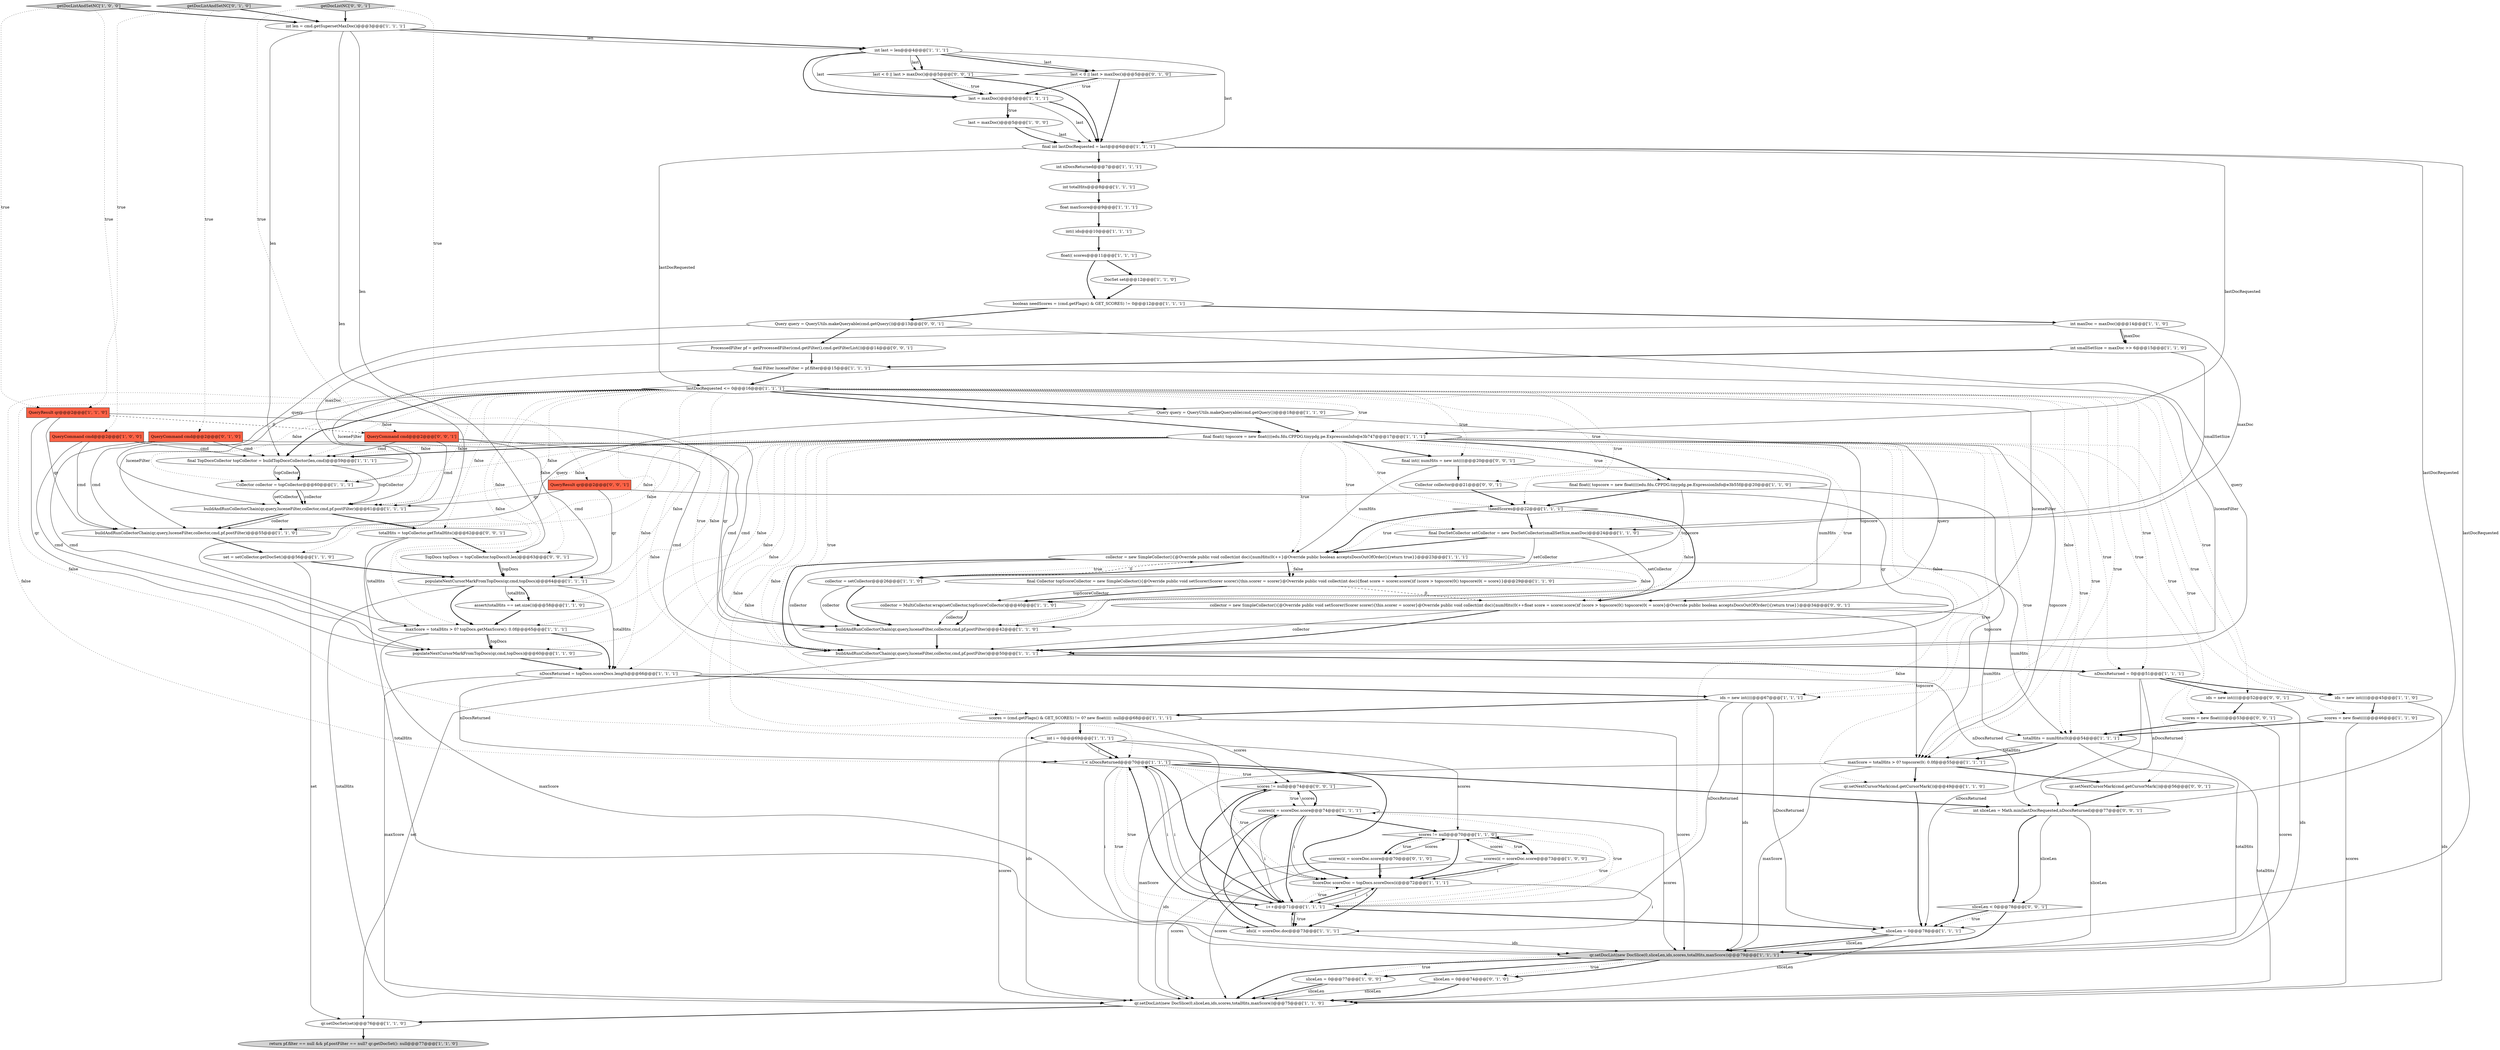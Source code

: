 digraph {
43 [style = filled, label = "ids = new int((((@@@45@@@['1', '1', '0']", fillcolor = white, shape = ellipse image = "AAA0AAABBB1BBB"];
74 [style = filled, label = "ProcessedFilter pf = getProcessedFilter(cmd.getFilter(),cmd.getFilterList())@@@14@@@['0', '0', '1']", fillcolor = white, shape = ellipse image = "AAA0AAABBB3BBB"];
66 [style = filled, label = "sliceLen = 0@@@74@@@['0', '1', '0']", fillcolor = white, shape = ellipse image = "AAA0AAABBB2BBB"];
35 [style = filled, label = "float maxScore@@@9@@@['1', '1', '1']", fillcolor = white, shape = ellipse image = "AAA0AAABBB1BBB"];
37 [style = filled, label = "DocSet set@@@12@@@['1', '1', '0']", fillcolor = white, shape = ellipse image = "AAA0AAABBB1BBB"];
5 [style = filled, label = "ids = new int((((@@@67@@@['1', '1', '1']", fillcolor = white, shape = ellipse image = "AAA0AAABBB1BBB"];
83 [style = filled, label = "totalHits = topCollector.getTotalHits()@@@62@@@['0', '0', '1']", fillcolor = white, shape = ellipse image = "AAA0AAABBB3BBB"];
11 [style = filled, label = "totalHits = numHits(0(@@@54@@@['1', '1', '1']", fillcolor = white, shape = ellipse image = "AAA0AAABBB1BBB"];
24 [style = filled, label = "final DocSetCollector setCollector = new DocSetCollector(smallSetSize,maxDoc)@@@24@@@['1', '1', '0']", fillcolor = white, shape = ellipse image = "AAA0AAABBB1BBB"];
67 [style = filled, label = "QueryResult qr@@@2@@@['0', '0', '1']", fillcolor = tomato, shape = box image = "AAA0AAABBB3BBB"];
8 [style = filled, label = "final Collector topScoreCollector = new SimpleCollector(){@Override public void setScorer(Scorer scorer){this.scorer = scorer}@Override public void collect(int doc){float score = scorer.score()if (score > topscore(0() topscore(0( = score}}@@@29@@@['1', '1', '0']", fillcolor = white, shape = ellipse image = "AAA0AAABBB1BBB"];
58 [style = filled, label = "maxScore = totalHits > 0? topscore(0(: 0.0f@@@55@@@['1', '1', '1']", fillcolor = white, shape = ellipse image = "AAA0AAABBB1BBB"];
1 [style = filled, label = "getDocListAndSetNC['1', '0', '0']", fillcolor = lightgray, shape = diamond image = "AAA0AAABBB1BBB"];
45 [style = filled, label = "qr.setDocSet(set)@@@76@@@['1', '1', '0']", fillcolor = white, shape = ellipse image = "AAA0AAABBB1BBB"];
77 [style = filled, label = "qr.setNextCursorMark(cmd.getCursorMark())@@@56@@@['0', '0', '1']", fillcolor = white, shape = ellipse image = "AAA0AAABBB3BBB"];
52 [style = filled, label = "QueryResult qr@@@2@@@['1', '1', '0']", fillcolor = tomato, shape = box image = "AAA0AAABBB1BBB"];
42 [style = filled, label = "int maxDoc = maxDoc()@@@14@@@['1', '1', '0']", fillcolor = white, shape = ellipse image = "AAA0AAABBB1BBB"];
25 [style = filled, label = "lastDocRequested <= 0@@@16@@@['1', '1', '1']", fillcolor = white, shape = diamond image = "AAA0AAABBB1BBB"];
65 [style = filled, label = "scores(i( = scoreDoc.score@@@70@@@['0', '1', '0']", fillcolor = white, shape = ellipse image = "AAA0AAABBB2BBB"];
75 [style = filled, label = "Query query = QueryUtils.makeQueryable(cmd.getQuery())@@@13@@@['0', '0', '1']", fillcolor = white, shape = ellipse image = "AAA0AAABBB3BBB"];
76 [style = filled, label = "collector = new SimpleCollector(){@Override public void setScorer(Scorer scorer){this.scorer = scorer}@Override public void collect(int doc){numHits(0(++float score = scorer.score()if (score > topscore(0() topscore(0( = score}@Override public boolean acceptsDocsOutOfOrder(){return true}}@@@34@@@['0', '0', '1']", fillcolor = white, shape = ellipse image = "AAA0AAABBB3BBB"];
60 [style = filled, label = "populateNextCursorMarkFromTopDocs(qr,cmd,topDocs)@@@64@@@['1', '1', '1']", fillcolor = white, shape = ellipse image = "AAA0AAABBB1BBB"];
55 [style = filled, label = "float(( scores@@@11@@@['1', '1', '1']", fillcolor = white, shape = ellipse image = "AAA0AAABBB1BBB"];
28 [style = filled, label = "int i = 0@@@69@@@['1', '1', '1']", fillcolor = white, shape = ellipse image = "AAA0AAABBB1BBB"];
6 [style = filled, label = "nDocsReturned = 0@@@51@@@['1', '1', '1']", fillcolor = white, shape = ellipse image = "AAA0AAABBB1BBB"];
9 [style = filled, label = "int nDocsReturned@@@7@@@['1', '1', '1']", fillcolor = white, shape = ellipse image = "AAA0AAABBB1BBB"];
4 [style = filled, label = "Collector collector = topCollector@@@60@@@['1', '1', '1']", fillcolor = white, shape = ellipse image = "AAA0AAABBB1BBB"];
18 [style = filled, label = "int totalHits@@@8@@@['1', '1', '1']", fillcolor = white, shape = ellipse image = "AAA0AAABBB1BBB"];
26 [style = filled, label = "QueryCommand cmd@@@2@@@['1', '0', '0']", fillcolor = tomato, shape = box image = "AAA0AAABBB1BBB"];
32 [style = filled, label = "qr.setDocList(new DocSlice(0,sliceLen,ids,scores,totalHits,maxScore))@@@79@@@['1', '1', '1']", fillcolor = lightgray, shape = ellipse image = "AAA0AAABBB1BBB"];
54 [style = filled, label = "maxScore = totalHits > 0? topDocs.getMaxScore(): 0.0f@@@65@@@['1', '1', '1']", fillcolor = white, shape = ellipse image = "AAA0AAABBB1BBB"];
72 [style = filled, label = "sliceLen < 0@@@78@@@['0', '0', '1']", fillcolor = white, shape = diamond image = "AAA0AAABBB3BBB"];
33 [style = filled, label = "!needScores@@@22@@@['1', '1', '1']", fillcolor = white, shape = diamond image = "AAA0AAABBB1BBB"];
29 [style = filled, label = "int(( ids@@@10@@@['1', '1', '1']", fillcolor = white, shape = ellipse image = "AAA0AAABBB1BBB"];
31 [style = filled, label = "final Filter luceneFilter = pf.filter@@@15@@@['1', '1', '1']", fillcolor = white, shape = ellipse image = "AAA0AAABBB1BBB"];
7 [style = filled, label = "int smallSetSize = maxDoc >> 6@@@15@@@['1', '1', '0']", fillcolor = white, shape = ellipse image = "AAA0AAABBB1BBB"];
36 [style = filled, label = "assert(totalHits == set.size())@@@58@@@['1', '1', '0']", fillcolor = white, shape = ellipse image = "AAA0AAABBB1BBB"];
34 [style = filled, label = "buildAndRunCollectorChain(qr,query,luceneFilter,collector,cmd,pf.postFilter)@@@42@@@['1', '1', '0']", fillcolor = white, shape = ellipse image = "AAA0AAABBB1BBB"];
50 [style = filled, label = "final int lastDocRequested = last@@@6@@@['1', '1', '1']", fillcolor = white, shape = ellipse image = "AAA0AAABBB1BBB"];
59 [style = filled, label = "scores(i( = scoreDoc.score@@@74@@@['1', '1', '1']", fillcolor = white, shape = ellipse image = "AAA0AAABBB1BBB"];
12 [style = filled, label = "scores(i( = scoreDoc.score@@@73@@@['1', '0', '0']", fillcolor = white, shape = ellipse image = "AAA0AAABBB1BBB"];
14 [style = filled, label = "last = maxDoc()@@@5@@@['1', '0', '0']", fillcolor = white, shape = ellipse image = "AAA0AAABBB1BBB"];
15 [style = filled, label = "final float(( topscore = new float((((edu.fdu.CPPDG.tinypdg.pe.ExpressionInfo@e3b747@@@17@@@['1', '1', '1']", fillcolor = white, shape = ellipse image = "AAA0AAABBB1BBB"];
39 [style = filled, label = "i < nDocsReturned@@@70@@@['1', '1', '1']", fillcolor = white, shape = diamond image = "AAA0AAABBB1BBB"];
19 [style = filled, label = "scores != null@@@70@@@['1', '1', '0']", fillcolor = white, shape = diamond image = "AAA0AAABBB1BBB"];
38 [style = filled, label = "buildAndRunCollectorChain(qr,query,luceneFilter,collector,cmd,pf.postFilter)@@@55@@@['1', '1', '0']", fillcolor = white, shape = ellipse image = "AAA0AAABBB1BBB"];
44 [style = filled, label = "int last = len@@@4@@@['1', '1', '1']", fillcolor = white, shape = ellipse image = "AAA0AAABBB1BBB"];
51 [style = filled, label = "last = maxDoc()@@@5@@@['1', '1', '1']", fillcolor = white, shape = ellipse image = "AAA0AAABBB1BBB"];
53 [style = filled, label = "nDocsReturned = topDocs.scoreDocs.length@@@66@@@['1', '1', '1']", fillcolor = white, shape = ellipse image = "AAA0AAABBB1BBB"];
20 [style = filled, label = "collector = MultiCollector.wrap(setCollector,topScoreCollector)@@@40@@@['1', '1', '0']", fillcolor = white, shape = ellipse image = "AAA0AAABBB1BBB"];
40 [style = filled, label = "scores = new float((((@@@46@@@['1', '1', '0']", fillcolor = white, shape = ellipse image = "AAA0AAABBB1BBB"];
64 [style = filled, label = "getDocListAndSetNC['0', '1', '0']", fillcolor = lightgray, shape = diamond image = "AAA0AAABBB2BBB"];
78 [style = filled, label = "scores = new float((((@@@53@@@['0', '0', '1']", fillcolor = white, shape = ellipse image = "AAA0AAABBB3BBB"];
17 [style = filled, label = "sliceLen = 0@@@78@@@['1', '1', '1']", fillcolor = white, shape = ellipse image = "AAA0AAABBB1BBB"];
48 [style = filled, label = "buildAndRunCollectorChain(qr,query,luceneFilter,collector,cmd,pf.postFilter)@@@61@@@['1', '1', '1']", fillcolor = white, shape = ellipse image = "AAA0AAABBB1BBB"];
71 [style = filled, label = "QueryCommand cmd@@@2@@@['0', '0', '1']", fillcolor = tomato, shape = box image = "AAA0AAABBB3BBB"];
79 [style = filled, label = "scores != null@@@74@@@['0', '0', '1']", fillcolor = white, shape = diamond image = "AAA0AAABBB3BBB"];
82 [style = filled, label = "int sliceLen = Math.min(lastDocRequested,nDocsReturned)@@@77@@@['0', '0', '1']", fillcolor = white, shape = ellipse image = "AAA0AAABBB3BBB"];
63 [style = filled, label = "last < 0 || last > maxDoc()@@@5@@@['0', '1', '0']", fillcolor = white, shape = diamond image = "AAA0AAABBB2BBB"];
10 [style = filled, label = "qr.setNextCursorMark(cmd.getCursorMark())@@@49@@@['1', '1', '0']", fillcolor = white, shape = ellipse image = "AAA0AAABBB1BBB"];
0 [style = filled, label = "scores = (cmd.getFlags() & GET_SCORES) != 0? new float((((: null@@@68@@@['1', '1', '1']", fillcolor = white, shape = ellipse image = "AAA0AAABBB1BBB"];
73 [style = filled, label = "last < 0 || last > maxDoc()@@@5@@@['0', '0', '1']", fillcolor = white, shape = diamond image = "AAA0AAABBB3BBB"];
22 [style = filled, label = "populateNextCursorMarkFromTopDocs(qr,cmd,topDocs)@@@60@@@['1', '1', '0']", fillcolor = white, shape = ellipse image = "AAA0AAABBB1BBB"];
80 [style = filled, label = "ids = new int((((@@@52@@@['0', '0', '1']", fillcolor = white, shape = ellipse image = "AAA0AAABBB3BBB"];
27 [style = filled, label = "final float(( topscore = new float((((edu.fdu.CPPDG.tinypdg.pe.ExpressionInfo@e3b55f@@@20@@@['1', '1', '0']", fillcolor = white, shape = ellipse image = "AAA0AAABBB1BBB"];
70 [style = filled, label = "final int(( numHits = new int((((@@@20@@@['0', '0', '1']", fillcolor = white, shape = ellipse image = "AAA0AAABBB3BBB"];
23 [style = filled, label = "qr.setDocList(new DocSlice(0,sliceLen,ids,scores,totalHits,maxScore))@@@75@@@['1', '1', '0']", fillcolor = white, shape = ellipse image = "AAA0AAABBB1BBB"];
41 [style = filled, label = "return pf.filter == null && pf.postFilter == null? qr.getDocSet(): null@@@77@@@['1', '1', '0']", fillcolor = lightgray, shape = ellipse image = "AAA0AAABBB1BBB"];
16 [style = filled, label = "i++@@@71@@@['1', '1', '1']", fillcolor = white, shape = ellipse image = "AAA0AAABBB1BBB"];
49 [style = filled, label = "Query query = QueryUtils.makeQueryable(cmd.getQuery())@@@18@@@['1', '1', '0']", fillcolor = white, shape = ellipse image = "AAA0AAABBB1BBB"];
3 [style = filled, label = "sliceLen = 0@@@77@@@['1', '0', '0']", fillcolor = white, shape = ellipse image = "AAA0AAABBB1BBB"];
68 [style = filled, label = "getDocListNC['0', '0', '1']", fillcolor = lightgray, shape = diamond image = "AAA0AAABBB3BBB"];
13 [style = filled, label = "boolean needScores = (cmd.getFlags() & GET_SCORES) != 0@@@12@@@['1', '1', '1']", fillcolor = white, shape = ellipse image = "AAA0AAABBB1BBB"];
81 [style = filled, label = "TopDocs topDocs = topCollector.topDocs(0,len)@@@63@@@['0', '0', '1']", fillcolor = white, shape = ellipse image = "AAA0AAABBB3BBB"];
2 [style = filled, label = "set = setCollector.getDocSet()@@@56@@@['1', '1', '0']", fillcolor = white, shape = ellipse image = "AAA0AAABBB1BBB"];
21 [style = filled, label = "int len = cmd.getSupersetMaxDoc()@@@3@@@['1', '1', '1']", fillcolor = white, shape = ellipse image = "AAA0AAABBB1BBB"];
69 [style = filled, label = "Collector collector@@@21@@@['0', '0', '1']", fillcolor = white, shape = ellipse image = "AAA0AAABBB3BBB"];
30 [style = filled, label = "collector = new SimpleCollector(){@Override public void collect(int doc){numHits(0(++}@Override public boolean acceptsDocsOutOfOrder(){return true}}@@@23@@@['1', '1', '1']", fillcolor = white, shape = ellipse image = "AAA0AAABBB1BBB"];
57 [style = filled, label = "final TopDocsCollector topCollector = buildTopDocsCollector(len,cmd)@@@59@@@['1', '1', '1']", fillcolor = white, shape = ellipse image = "AAA0AAABBB1BBB"];
56 [style = filled, label = "buildAndRunCollectorChain(qr,query,luceneFilter,collector,cmd,pf.postFilter)@@@50@@@['1', '1', '1']", fillcolor = white, shape = ellipse image = "AAA0AAABBB1BBB"];
62 [style = filled, label = "QueryCommand cmd@@@2@@@['0', '1', '0']", fillcolor = tomato, shape = box image = "AAA0AAABBB2BBB"];
47 [style = filled, label = "collector = setCollector@@@26@@@['1', '1', '0']", fillcolor = white, shape = ellipse image = "AAA0AAABBB1BBB"];
61 [style = filled, label = "ids(i( = scoreDoc.doc@@@73@@@['1', '1', '1']", fillcolor = white, shape = ellipse image = "AAA0AAABBB1BBB"];
46 [style = filled, label = "ScoreDoc scoreDoc = topDocs.scoreDocs(i(@@@72@@@['1', '1', '1']", fillcolor = white, shape = ellipse image = "AAA0AAABBB1BBB"];
50->17 [style = solid, label="lastDocRequested"];
13->42 [style = bold, label=""];
61->32 [style = solid, label="ids"];
49->15 [style = bold, label=""];
32->23 [style = bold, label=""];
8->76 [style = dashed, label="0"];
25->60 [style = dotted, label="false"];
42->4 [style = solid, label="maxDoc"];
25->69 [style = dotted, label="true"];
5->32 [style = solid, label="ids"];
63->50 [style = bold, label=""];
25->11 [style = dotted, label="true"];
20->34 [style = solid, label="collector"];
50->9 [style = bold, label=""];
71->56 [style = solid, label="cmd"];
46->16 [style = solid, label="i"];
82->72 [style = solid, label="sliceLen"];
6->43 [style = bold, label=""];
26->38 [style = solid, label="cmd"];
58->77 [style = bold, label=""];
1->52 [style = dotted, label="true"];
81->60 [style = bold, label=""];
63->51 [style = dotted, label="true"];
25->80 [style = dotted, label="true"];
12->19 [style = solid, label="scores"];
53->5 [style = bold, label=""];
16->61 [style = bold, label=""];
75->48 [style = solid, label="query"];
71->57 [style = solid, label="cmd"];
44->63 [style = bold, label=""];
45->41 [style = bold, label=""];
15->0 [style = dotted, label="false"];
15->48 [style = dotted, label="false"];
25->54 [style = dotted, label="false"];
71->48 [style = solid, label="cmd"];
16->46 [style = solid, label="i"];
53->82 [style = solid, label="nDocsReturned"];
57->4 [style = solid, label="topCollector"];
15->36 [style = dotted, label="false"];
58->23 [style = solid, label="maxScore"];
52->38 [style = solid, label="qr"];
28->46 [style = solid, label="i"];
3->23 [style = bold, label=""];
31->48 [style = solid, label="luceneFilter"];
25->38 [style = solid, label="luceneFilter"];
15->76 [style = solid, label="topscore"];
11->58 [style = solid, label="totalHits"];
65->19 [style = solid, label="scores"];
39->16 [style = solid, label="i"];
25->49 [style = bold, label=""];
6->80 [style = bold, label=""];
15->58 [style = dotted, label="true"];
83->54 [style = solid, label="totalHits"];
28->39 [style = bold, label=""];
76->56 [style = solid, label="collector"];
12->46 [style = bold, label=""];
13->75 [style = bold, label=""];
25->53 [style = dotted, label="false"];
55->37 [style = bold, label=""];
44->63 [style = solid, label="last"];
16->39 [style = solid, label="i"];
25->57 [style = bold, label=""];
47->34 [style = solid, label="collector"];
19->46 [style = bold, label=""];
33->24 [style = bold, label=""];
47->34 [style = bold, label=""];
72->32 [style = bold, label=""];
30->20 [style = dotted, label="false"];
21->44 [style = bold, label=""];
8->20 [style = bold, label=""];
34->56 [style = bold, label=""];
78->11 [style = bold, label=""];
15->40 [style = dotted, label="true"];
40->11 [style = bold, label=""];
25->28 [style = dotted, label="false"];
25->5 [style = dotted, label="false"];
36->54 [style = bold, label=""];
15->33 [style = dotted, label="true"];
28->39 [style = solid, label="i"];
58->10 [style = bold, label=""];
73->51 [style = dotted, label="true"];
16->39 [style = bold, label=""];
15->28 [style = dotted, label="false"];
74->31 [style = bold, label=""];
27->33 [style = bold, label=""];
83->32 [style = solid, label="totalHits"];
56->45 [style = solid, label="set"];
39->61 [style = solid, label="i"];
15->57 [style = dotted, label="false"];
15->2 [style = dotted, label="false"];
12->23 [style = solid, label="scores"];
10->17 [style = bold, label=""];
59->19 [style = bold, label=""];
67->60 [style = solid, label="qr"];
51->50 [style = solid, label="last"];
80->32 [style = solid, label="ids"];
39->16 [style = bold, label=""];
42->7 [style = bold, label=""];
69->33 [style = bold, label=""];
75->56 [style = solid, label="query"];
11->23 [style = solid, label="totalHits"];
59->16 [style = solid, label="i"];
59->32 [style = solid, label="scores"];
27->8 [style = solid, label="topscore"];
24->20 [style = solid, label="setCollector"];
60->36 [style = solid, label="totalHits"];
50->25 [style = solid, label="lastDocRequested"];
7->24 [style = solid, label="smallSetSize"];
15->6 [style = dotted, label="true"];
25->78 [style = dotted, label="true"];
54->32 [style = solid, label="maxScore"];
8->20 [style = solid, label="topScoreCollector"];
15->10 [style = dotted, label="true"];
51->50 [style = bold, label=""];
37->13 [style = bold, label=""];
46->61 [style = solid, label="i"];
46->16 [style = bold, label=""];
33->30 [style = dotted, label="true"];
17->32 [style = bold, label=""];
75->74 [style = bold, label=""];
66->23 [style = bold, label=""];
73->51 [style = bold, label=""];
52->34 [style = solid, label="qr"];
61->16 [style = solid, label="i"];
72->17 [style = dotted, label="true"];
15->57 [style = bold, label=""];
53->39 [style = solid, label="nDocsReturned"];
2->45 [style = solid, label="set"];
62->34 [style = solid, label="cmd"];
66->23 [style = solid, label="sliceLen"];
71->60 [style = solid, label="cmd"];
25->33 [style = dotted, label="true"];
21->44 [style = solid, label="len"];
61->59 [style = bold, label=""];
1->26 [style = dotted, label="true"];
59->16 [style = bold, label=""];
76->56 [style = bold, label=""];
25->0 [style = dotted, label="false"];
52->71 [style = dashed, label="0"];
63->51 [style = bold, label=""];
48->38 [style = bold, label=""];
16->61 [style = dotted, label="true"];
11->32 [style = solid, label="totalHits"];
30->56 [style = bold, label=""];
44->51 [style = bold, label=""];
39->79 [style = dotted, label="true"];
39->46 [style = dotted, label="true"];
31->25 [style = bold, label=""];
25->15 [style = bold, label=""];
17->23 [style = solid, label="sliceLen"];
29->55 [style = bold, label=""];
59->46 [style = solid, label="i"];
51->14 [style = dotted, label="true"];
51->14 [style = bold, label=""];
16->19 [style = dotted, label="true"];
28->23 [style = solid, label="scores"];
5->17 [style = solid, label="nDocsReturned"];
30->47 [style = bold, label=""];
24->47 [style = solid, label="setCollector"];
30->8 [style = dotted, label="false"];
44->51 [style = solid, label="last"];
81->60 [style = solid, label="topDocs"];
19->65 [style = bold, label=""];
15->27 [style = dotted, label="true"];
15->53 [style = dotted, label="false"];
25->81 [style = dotted, label="false"];
23->45 [style = bold, label=""];
44->73 [style = solid, label="last"];
49->34 [style = solid, label="query"];
15->58 [style = solid, label="topscore"];
15->70 [style = bold, label=""];
15->34 [style = dotted, label="true"];
53->23 [style = solid, label="maxScore"];
60->54 [style = bold, label=""];
52->22 [style = solid, label="qr"];
70->30 [style = solid, label="numHits"];
56->6 [style = bold, label=""];
79->59 [style = bold, label=""];
15->43 [style = dotted, label="true"];
25->39 [style = dotted, label="false"];
59->23 [style = solid, label="ids"];
6->82 [style = solid, label="nDocsReturned"];
19->65 [style = dotted, label="true"];
32->3 [style = dotted, label="true"];
54->22 [style = bold, label=""];
32->66 [style = dotted, label="true"];
33->76 [style = dotted, label="false"];
15->16 [style = dotted, label="false"];
59->79 [style = solid, label="scores"];
72->17 [style = bold, label=""];
64->62 [style = dotted, label="true"];
79->59 [style = dotted, label="true"];
42->7 [style = solid, label="maxDoc"];
21->54 [style = solid, label="len"];
12->46 [style = solid, label="i"];
25->34 [style = solid, label="luceneFilter"];
27->58 [style = solid, label="topscore"];
57->4 [style = bold, label=""];
4->48 [style = bold, label=""];
57->48 [style = solid, label="topCollector"];
7->31 [style = bold, label=""];
32->66 [style = bold, label=""];
16->46 [style = dotted, label="true"];
19->12 [style = dotted, label="true"];
17->32 [style = solid, label="sliceLen"];
62->57 [style = solid, label="cmd"];
43->40 [style = bold, label=""];
15->4 [style = dotted, label="false"];
15->60 [style = dotted, label="false"];
21->81 [style = solid, label="len"];
77->82 [style = bold, label=""];
25->70 [style = dotted, label="true"];
4->48 [style = solid, label="collector"];
6->17 [style = solid, label="nDocsReturned"];
54->22 [style = solid, label="topDocs"];
16->17 [style = bold, label=""];
64->21 [style = bold, label=""];
70->76 [style = solid, label="numHits"];
73->50 [style = bold, label=""];
80->78 [style = bold, label=""];
54->53 [style = bold, label=""];
15->30 [style = dotted, label="true"];
76->11 [style = solid, label="numHits"];
83->81 [style = bold, label=""];
46->61 [style = bold, label=""];
25->56 [style = dotted, label="true"];
58->32 [style = solid, label="maxScore"];
5->16 [style = solid, label="nDocsReturned"];
14->50 [style = bold, label=""];
55->13 [style = bold, label=""];
18->35 [style = bold, label=""];
33->76 [style = bold, label=""];
15->24 [style = dotted, label="true"];
44->73 [style = bold, label=""];
15->56 [style = dotted, label="true"];
3->23 [style = solid, label="sliceLen"];
39->61 [style = dotted, label="true"];
28->19 [style = solid, label="scores"];
20->34 [style = bold, label=""];
9->18 [style = bold, label=""];
25->83 [style = dotted, label="false"];
60->23 [style = solid, label="totalHits"];
65->23 [style = solid, label="scores"];
50->15 [style = solid, label="lastDocRequested"];
48->38 [style = solid, label="collector"];
50->82 [style = solid, label="lastDocRequested"];
0->32 [style = solid, label="scores"];
62->38 [style = solid, label="cmd"];
39->16 [style = dotted, label="true"];
30->11 [style = solid, label="numHits"];
60->53 [style = solid, label="totalHits"];
16->59 [style = dotted, label="true"];
15->5 [style = dotted, label="false"];
1->21 [style = bold, label=""];
15->38 [style = dotted, label="false"];
48->83 [style = bold, label=""];
39->82 [style = bold, label=""];
38->2 [style = bold, label=""];
0->79 [style = solid, label="scores"];
4->48 [style = solid, label="setCollector"];
76->58 [style = solid, label="topscore"];
15->11 [style = dotted, label="true"];
64->52 [style = dotted, label="true"];
25->6 [style = dotted, label="true"];
82->72 [style = bold, label=""];
25->15 [style = dotted, label="true"];
26->22 [style = solid, label="cmd"];
24->30 [style = bold, label=""];
67->56 [style = solid, label="qr"];
65->46 [style = bold, label=""];
26->34 [style = solid, label="cmd"];
40->23 [style = solid, label="scores"];
61->79 [style = bold, label=""];
49->38 [style = solid, label="query"];
25->48 [style = dotted, label="false"];
15->22 [style = dotted, label="false"];
25->77 [style = dotted, label="true"];
65->46 [style = solid, label="i"];
15->27 [style = bold, label=""];
68->21 [style = bold, label=""];
15->39 [style = dotted, label="false"];
25->4 [style = dotted, label="false"];
5->0 [style = bold, label=""];
33->30 [style = bold, label=""];
11->58 [style = bold, label=""];
60->36 [style = bold, label=""];
43->23 [style = solid, label="ids"];
14->50 [style = solid, label="last"];
30->47 [style = dotted, label="true"];
25->57 [style = dotted, label="false"];
2->60 [style = bold, label=""];
30->56 [style = solid, label="collector"];
79->16 [style = bold, label=""];
78->32 [style = solid, label="scores"];
21->57 [style = solid, label="len"];
0->23 [style = solid, label="ids"];
32->3 [style = bold, label=""];
44->50 [style = solid, label="last"];
82->32 [style = solid, label="sliceLen"];
68->71 [style = dotted, label="true"];
35->29 [style = bold, label=""];
25->58 [style = dotted, label="true"];
39->46 [style = bold, label=""];
0->28 [style = bold, label=""];
68->67 [style = dotted, label="true"];
30->8 [style = bold, label=""];
22->53 [style = bold, label=""];
47->30 [style = dashed, label="0"];
26->57 [style = solid, label="cmd"];
67->48 [style = solid, label="qr"];
31->56 [style = solid, label="luceneFilter"];
62->22 [style = solid, label="cmd"];
42->24 [style = solid, label="maxDoc"];
19->12 [style = bold, label=""];
15->54 [style = dotted, label="false"];
70->69 [style = bold, label=""];
}
